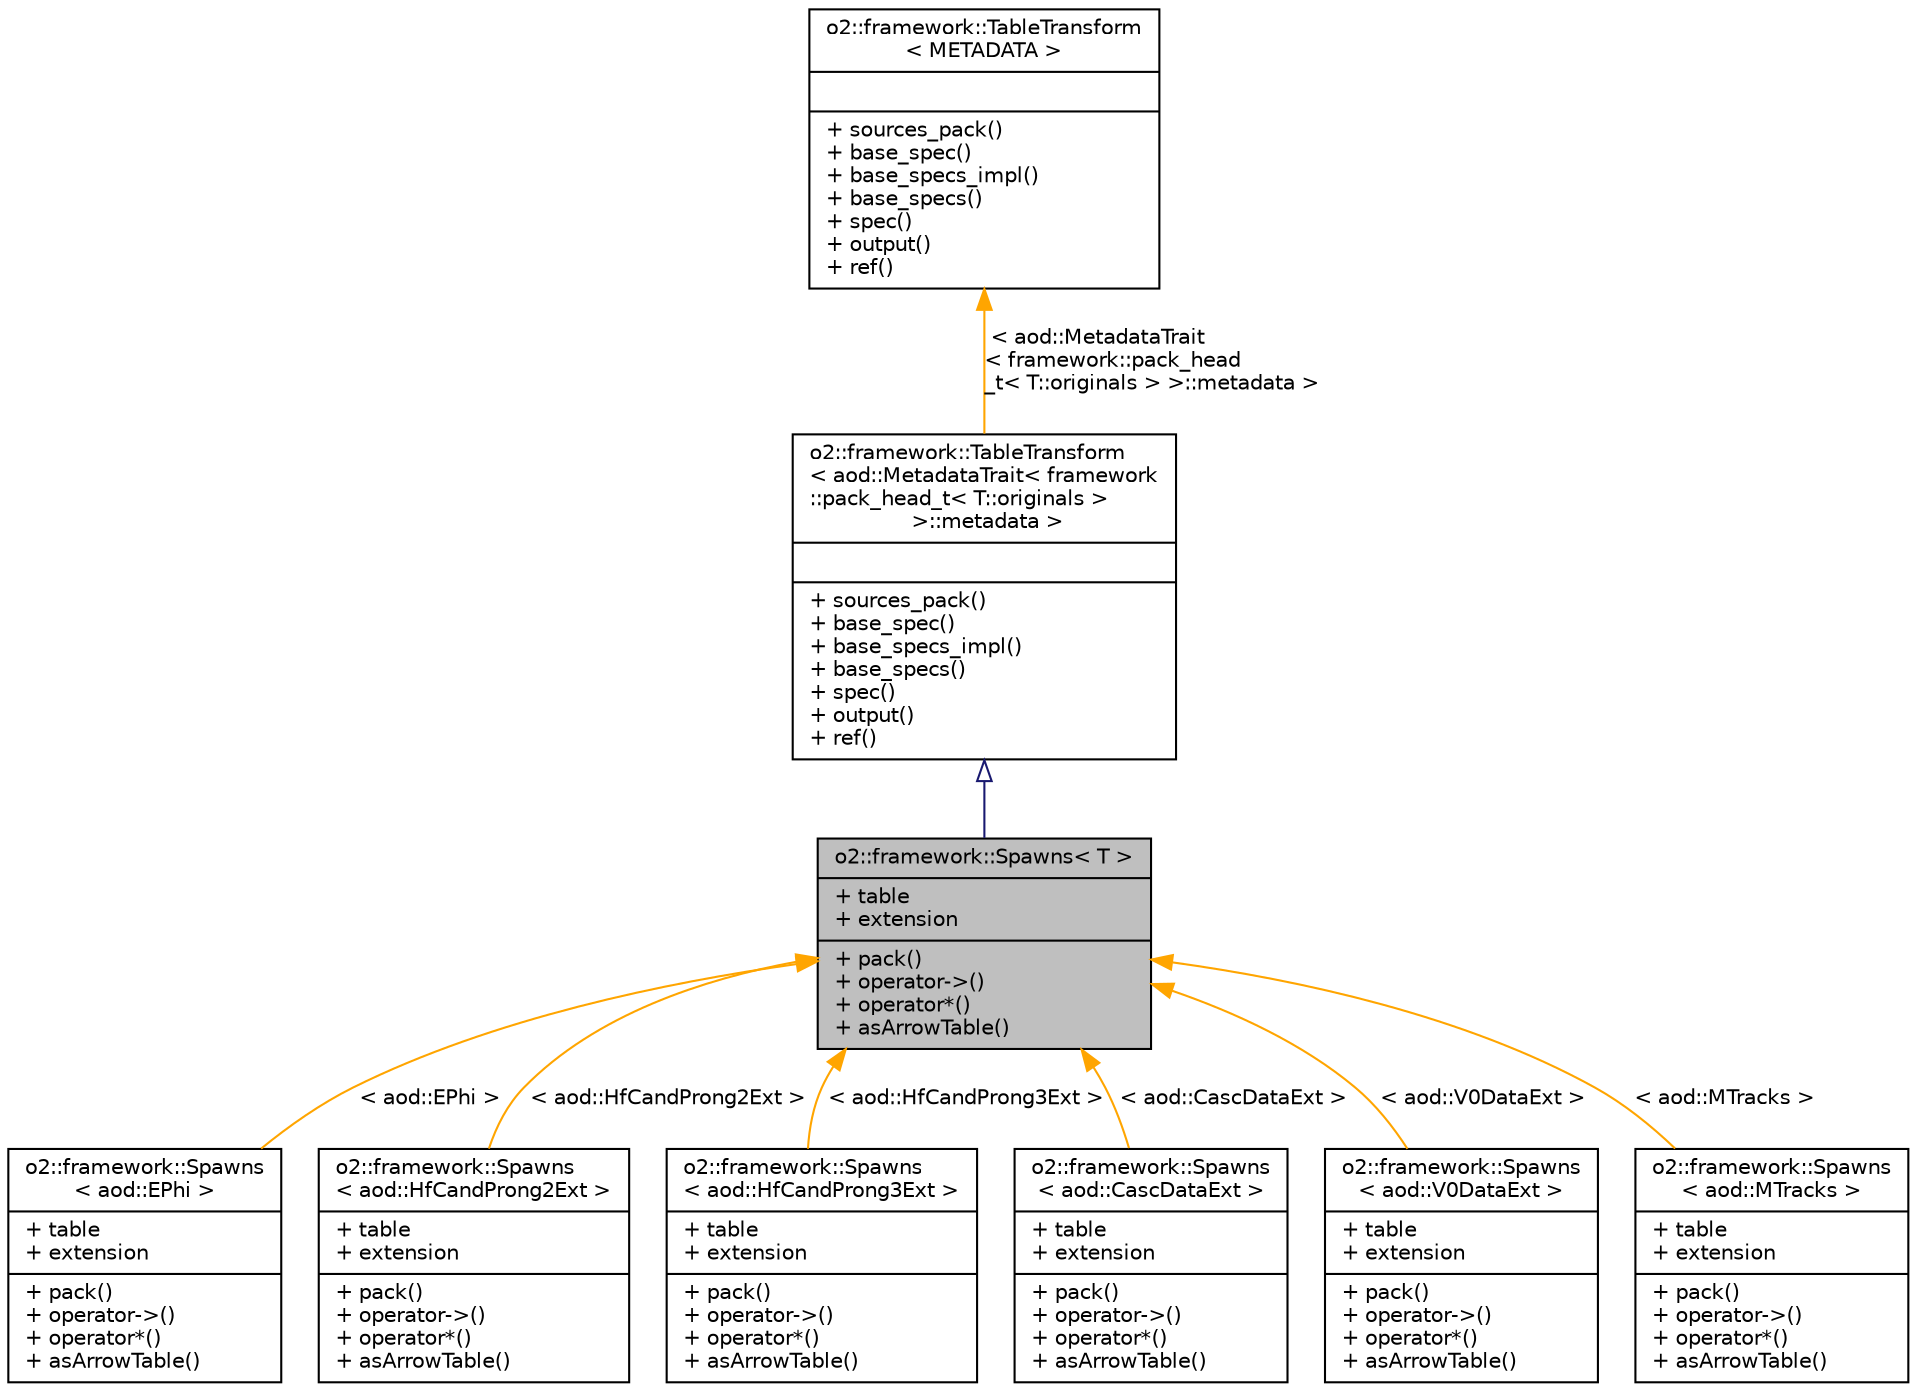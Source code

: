 digraph "o2::framework::Spawns&lt; T &gt;"
{
 // INTERACTIVE_SVG=YES
  bgcolor="transparent";
  edge [fontname="Helvetica",fontsize="10",labelfontname="Helvetica",labelfontsize="10"];
  node [fontname="Helvetica",fontsize="10",shape=record];
  Node0 [label="{o2::framework::Spawns\< T \>\n|+ table\l+ extension\l|+ pack()\l+ operator-\>()\l+ operator*()\l+ asArrowTable()\l}",height=0.2,width=0.4,color="black", fillcolor="grey75", style="filled", fontcolor="black"];
  Node1 -> Node0 [dir="back",color="midnightblue",fontsize="10",style="solid",arrowtail="onormal",fontname="Helvetica"];
  Node1 [label="{o2::framework::TableTransform\l\< aod::MetadataTrait\< framework\l::pack_head_t\< T::originals \>\l \>::metadata \>\n||+ sources_pack()\l+ base_spec()\l+ base_specs_impl()\l+ base_specs()\l+ spec()\l+ output()\l+ ref()\l}",height=0.2,width=0.4,color="black",URL="$d6/dec/structo2_1_1framework_1_1TableTransform.html"];
  Node2 -> Node1 [dir="back",color="orange",fontsize="10",style="solid",label=" \< aod::MetadataTrait\l\< framework::pack_head\l_t\< T::originals \> \>::metadata \>" ,fontname="Helvetica"];
  Node2 [label="{o2::framework::TableTransform\l\< METADATA \>\n||+ sources_pack()\l+ base_spec()\l+ base_specs_impl()\l+ base_specs()\l+ spec()\l+ output()\l+ ref()\l}",height=0.2,width=0.4,color="black",URL="$d6/dec/structo2_1_1framework_1_1TableTransform.html",tooltip="Helper template for table transformations. "];
  Node0 -> Node3 [dir="back",color="orange",fontsize="10",style="solid",label=" \< aod::EPhi \>" ,fontname="Helvetica"];
  Node3 [label="{o2::framework::Spawns\l\< aod::EPhi \>\n|+ table\l+ extension\l|+ pack()\l+ operator-\>()\l+ operator*()\l+ asArrowTable()\l}",height=0.2,width=0.4,color="black",URL="$d7/d15/structo2_1_1framework_1_1Spawns.html"];
  Node0 -> Node4 [dir="back",color="orange",fontsize="10",style="solid",label=" \< aod::HfCandProng2Ext \>" ,fontname="Helvetica"];
  Node4 [label="{o2::framework::Spawns\l\< aod::HfCandProng2Ext \>\n|+ table\l+ extension\l|+ pack()\l+ operator-\>()\l+ operator*()\l+ asArrowTable()\l}",height=0.2,width=0.4,color="black",URL="$d7/d15/structo2_1_1framework_1_1Spawns.html"];
  Node0 -> Node5 [dir="back",color="orange",fontsize="10",style="solid",label=" \< aod::HfCandProng3Ext \>" ,fontname="Helvetica"];
  Node5 [label="{o2::framework::Spawns\l\< aod::HfCandProng3Ext \>\n|+ table\l+ extension\l|+ pack()\l+ operator-\>()\l+ operator*()\l+ asArrowTable()\l}",height=0.2,width=0.4,color="black",URL="$d7/d15/structo2_1_1framework_1_1Spawns.html"];
  Node0 -> Node6 [dir="back",color="orange",fontsize="10",style="solid",label=" \< aod::CascDataExt \>" ,fontname="Helvetica"];
  Node6 [label="{o2::framework::Spawns\l\< aod::CascDataExt \>\n|+ table\l+ extension\l|+ pack()\l+ operator-\>()\l+ operator*()\l+ asArrowTable()\l}",height=0.2,width=0.4,color="black",URL="$d7/d15/structo2_1_1framework_1_1Spawns.html"];
  Node0 -> Node7 [dir="back",color="orange",fontsize="10",style="solid",label=" \< aod::V0DataExt \>" ,fontname="Helvetica"];
  Node7 [label="{o2::framework::Spawns\l\< aod::V0DataExt \>\n|+ table\l+ extension\l|+ pack()\l+ operator-\>()\l+ operator*()\l+ asArrowTable()\l}",height=0.2,width=0.4,color="black",URL="$d7/d15/structo2_1_1framework_1_1Spawns.html"];
  Node0 -> Node8 [dir="back",color="orange",fontsize="10",style="solid",label=" \< aod::MTracks \>" ,fontname="Helvetica"];
  Node8 [label="{o2::framework::Spawns\l\< aod::MTracks \>\n|+ table\l+ extension\l|+ pack()\l+ operator-\>()\l+ operator*()\l+ asArrowTable()\l}",height=0.2,width=0.4,color="black",URL="$d7/d15/structo2_1_1framework_1_1Spawns.html"];
}
